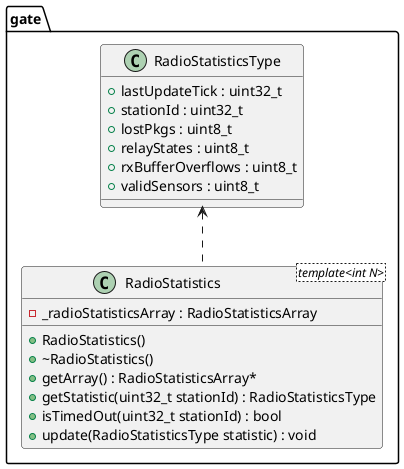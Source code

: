 @startuml





/' Objects '/

namespace gate {
	class RadioStatistics <template<int N>> {
		+RadioStatistics()
		+~RadioStatistics()
		-_radioStatisticsArray : RadioStatisticsArray
		+getArray() : RadioStatisticsArray*
		+getStatistic(uint32_t stationId) : RadioStatisticsType
		+isTimedOut(uint32_t stationId) : bool
		+update(RadioStatisticsType statistic) : void
	}

	class RadioStatisticsType {
		+lastUpdateTick : uint32_t
		+stationId : uint32_t
		+lostPkgs : uint8_t
		+relayStates : uint8_t
		+rxBufferOverflows : uint8_t
		+validSensors : uint8_t
	}
}





/' Inheritance relationships '/




/' Aggregation relationships '/





/' Dependency relationships '/

gate.RadioStatisticsType <.. gate.RadioStatistics






/' Nested objects '/



@enduml
